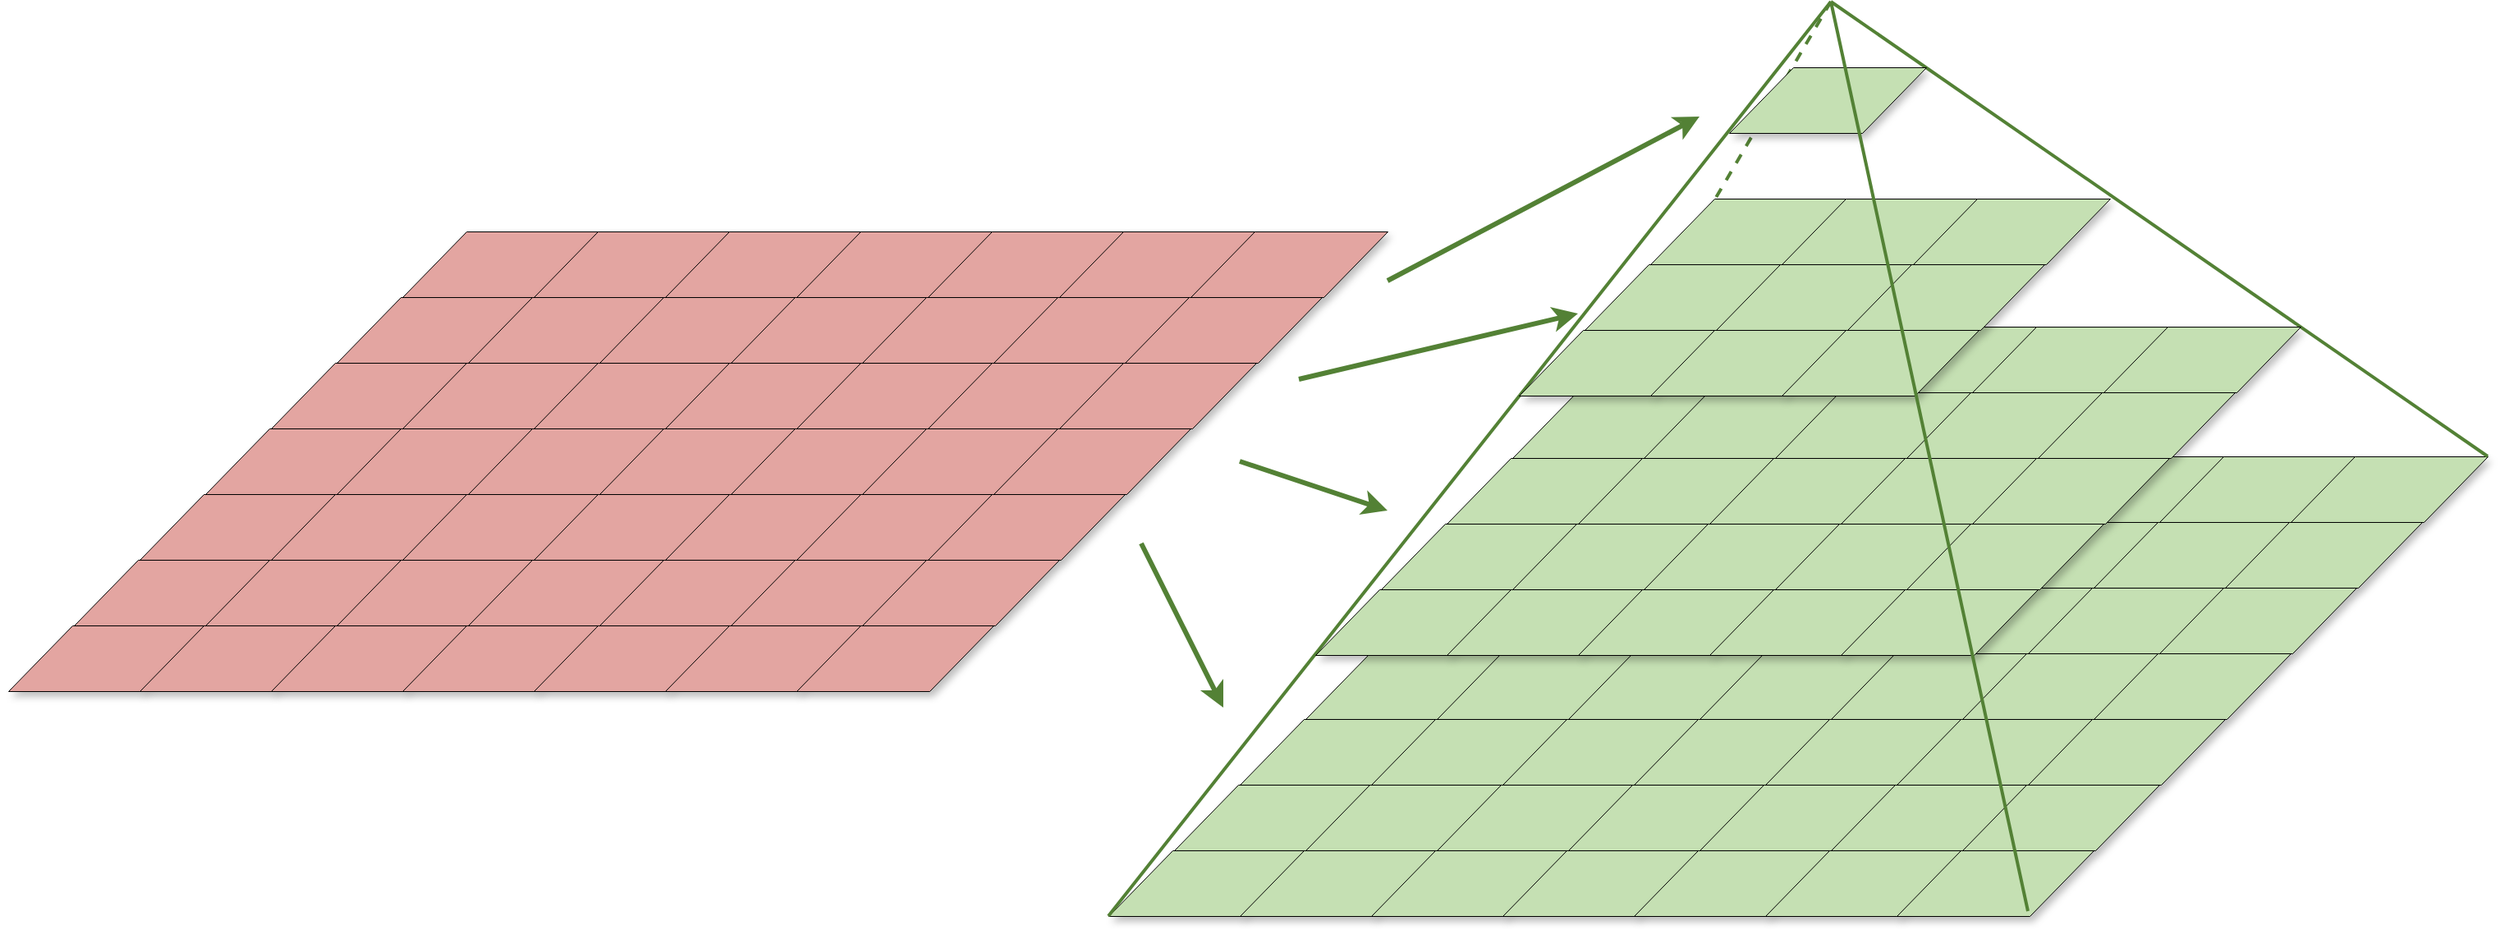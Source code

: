 <mxfile version="24.5.5" type="github">
  <diagram name="第 1 页" id="ZcbpBrVwWXByzgcS7Osu">
    <mxGraphModel dx="1526" dy="2459" grid="1" gridSize="10" guides="1" tooltips="1" connect="1" arrows="1" fold="1" page="1" pageScale="1" pageWidth="827" pageHeight="1169" math="1" shadow="0">
      <root>
        <mxCell id="0" />
        <mxCell id="1" parent="0" />
        <mxCell id="pfrxggrQu1NVtK-rekbp-57" value="" style="shape=parallelogram;perimeter=parallelogramPerimeter;whiteSpace=wrap;html=1;fixedSize=1;size=39;shadow=1;fillColor=#C5E0B3;strokeWidth=0.5;" vertex="1" parent="1">
          <mxGeometry x="2360" y="277" width="120" height="40" as="geometry" />
        </mxCell>
        <mxCell id="pfrxggrQu1NVtK-rekbp-58" value="" style="shape=parallelogram;perimeter=parallelogramPerimeter;whiteSpace=wrap;html=1;fixedSize=1;size=39;shadow=1;fillColor=#C5E0B3;strokeWidth=0.5;" vertex="1" parent="1">
          <mxGeometry x="2440" y="277" width="120" height="40" as="geometry" />
        </mxCell>
        <mxCell id="pfrxggrQu1NVtK-rekbp-59" value="" style="shape=parallelogram;perimeter=parallelogramPerimeter;whiteSpace=wrap;html=1;fixedSize=1;size=39;shadow=1;fillColor=#C5E0B3;strokeWidth=0.5;" vertex="1" parent="1">
          <mxGeometry x="2520" y="277" width="120" height="40" as="geometry" />
        </mxCell>
        <mxCell id="pfrxggrQu1NVtK-rekbp-60" value="" style="shape=parallelogram;perimeter=parallelogramPerimeter;whiteSpace=wrap;html=1;fixedSize=1;size=39;shadow=1;fillColor=#C5E0B3;strokeWidth=0.5;" vertex="1" parent="1">
          <mxGeometry x="2600" y="277" width="120" height="40" as="geometry" />
        </mxCell>
        <mxCell id="pfrxggrQu1NVtK-rekbp-61" value="" style="shape=parallelogram;perimeter=parallelogramPerimeter;whiteSpace=wrap;html=1;fixedSize=1;size=39;shadow=1;fillColor=#C5E0B3;strokeWidth=0.5;" vertex="1" parent="1">
          <mxGeometry x="2680" y="277" width="120" height="40" as="geometry" />
        </mxCell>
        <mxCell id="pfrxggrQu1NVtK-rekbp-62" value="" style="shape=parallelogram;perimeter=parallelogramPerimeter;whiteSpace=wrap;html=1;fixedSize=1;size=39;shadow=1;fillColor=#C5E0B3;strokeWidth=0.5;" vertex="1" parent="1">
          <mxGeometry x="2760" y="277" width="120" height="40" as="geometry" />
        </mxCell>
        <mxCell id="pfrxggrQu1NVtK-rekbp-63" value="" style="shape=parallelogram;perimeter=parallelogramPerimeter;whiteSpace=wrap;html=1;fixedSize=1;size=39;shadow=1;fillColor=#C5E0B3;strokeWidth=0.5;" vertex="1" parent="1">
          <mxGeometry x="2840" y="277" width="120" height="40" as="geometry" />
        </mxCell>
        <mxCell id="pfrxggrQu1NVtK-rekbp-64" value="" style="shape=parallelogram;perimeter=parallelogramPerimeter;whiteSpace=wrap;html=1;fixedSize=1;size=39;shadow=1;fillColor=#C5E0B3;strokeWidth=0.5;" vertex="1" parent="1">
          <mxGeometry x="2320" y="317" width="120" height="40" as="geometry" />
        </mxCell>
        <mxCell id="pfrxggrQu1NVtK-rekbp-65" value="" style="shape=parallelogram;perimeter=parallelogramPerimeter;whiteSpace=wrap;html=1;fixedSize=1;size=39;shadow=1;fillColor=#C5E0B3;strokeWidth=0.5;" vertex="1" parent="1">
          <mxGeometry x="2400" y="317" width="120" height="40" as="geometry" />
        </mxCell>
        <mxCell id="pfrxggrQu1NVtK-rekbp-66" value="" style="shape=parallelogram;perimeter=parallelogramPerimeter;whiteSpace=wrap;html=1;fixedSize=1;size=39;shadow=1;fillColor=#C5E0B3;strokeWidth=0.5;" vertex="1" parent="1">
          <mxGeometry x="2480" y="317" width="120" height="40" as="geometry" />
        </mxCell>
        <mxCell id="pfrxggrQu1NVtK-rekbp-67" value="" style="shape=parallelogram;perimeter=parallelogramPerimeter;whiteSpace=wrap;html=1;fixedSize=1;size=39;shadow=1;fillColor=#C5E0B3;strokeWidth=0.5;" vertex="1" parent="1">
          <mxGeometry x="2560" y="317" width="120" height="40" as="geometry" />
        </mxCell>
        <mxCell id="pfrxggrQu1NVtK-rekbp-68" value="" style="shape=parallelogram;perimeter=parallelogramPerimeter;whiteSpace=wrap;html=1;fixedSize=1;size=39;shadow=1;fillColor=#C5E0B3;strokeWidth=0.5;" vertex="1" parent="1">
          <mxGeometry x="2640" y="317" width="120" height="40" as="geometry" />
        </mxCell>
        <mxCell id="pfrxggrQu1NVtK-rekbp-69" value="" style="shape=parallelogram;perimeter=parallelogramPerimeter;whiteSpace=wrap;html=1;fixedSize=1;size=39;shadow=1;fillColor=#C5E0B3;strokeWidth=0.5;" vertex="1" parent="1">
          <mxGeometry x="2720" y="317" width="120" height="40" as="geometry" />
        </mxCell>
        <mxCell id="pfrxggrQu1NVtK-rekbp-70" value="" style="shape=parallelogram;perimeter=parallelogramPerimeter;whiteSpace=wrap;html=1;fixedSize=1;size=39;shadow=1;fillColor=#C5E0B3;strokeWidth=0.5;" vertex="1" parent="1">
          <mxGeometry x="2800" y="317" width="120" height="40" as="geometry" />
        </mxCell>
        <mxCell id="pfrxggrQu1NVtK-rekbp-71" value="" style="shape=parallelogram;perimeter=parallelogramPerimeter;whiteSpace=wrap;html=1;fixedSize=1;size=39;shadow=1;fillColor=#C5E0B3;strokeWidth=0.5;" vertex="1" parent="1">
          <mxGeometry x="2280" y="357" width="120" height="40" as="geometry" />
        </mxCell>
        <mxCell id="pfrxggrQu1NVtK-rekbp-72" value="" style="shape=parallelogram;perimeter=parallelogramPerimeter;whiteSpace=wrap;html=1;fixedSize=1;size=39;shadow=1;fillColor=#C5E0B3;strokeWidth=0.5;" vertex="1" parent="1">
          <mxGeometry x="2360" y="357" width="120" height="40" as="geometry" />
        </mxCell>
        <mxCell id="pfrxggrQu1NVtK-rekbp-73" value="" style="shape=parallelogram;perimeter=parallelogramPerimeter;whiteSpace=wrap;html=1;fixedSize=1;size=39;shadow=1;fillColor=#C5E0B3;strokeWidth=0.5;" vertex="1" parent="1">
          <mxGeometry x="2440" y="357" width="120" height="40" as="geometry" />
        </mxCell>
        <mxCell id="pfrxggrQu1NVtK-rekbp-74" value="" style="shape=parallelogram;perimeter=parallelogramPerimeter;whiteSpace=wrap;html=1;fixedSize=1;size=39;shadow=1;fillColor=#C5E0B3;strokeWidth=0.5;" vertex="1" parent="1">
          <mxGeometry x="2520" y="357" width="120" height="40" as="geometry" />
        </mxCell>
        <mxCell id="pfrxggrQu1NVtK-rekbp-75" value="" style="shape=parallelogram;perimeter=parallelogramPerimeter;whiteSpace=wrap;html=1;fixedSize=1;size=39;shadow=1;fillColor=#C5E0B3;strokeWidth=0.5;" vertex="1" parent="1">
          <mxGeometry x="2600" y="357" width="120" height="40" as="geometry" />
        </mxCell>
        <mxCell id="pfrxggrQu1NVtK-rekbp-76" value="" style="shape=parallelogram;perimeter=parallelogramPerimeter;whiteSpace=wrap;html=1;fixedSize=1;size=39;shadow=1;fillColor=#C5E0B3;strokeWidth=0.5;" vertex="1" parent="1">
          <mxGeometry x="2680" y="357" width="120" height="40" as="geometry" />
        </mxCell>
        <mxCell id="pfrxggrQu1NVtK-rekbp-77" value="" style="shape=parallelogram;perimeter=parallelogramPerimeter;whiteSpace=wrap;html=1;fixedSize=1;size=39;shadow=1;fillColor=#C5E0B3;strokeWidth=0.5;" vertex="1" parent="1">
          <mxGeometry x="2760" y="357" width="120" height="40" as="geometry" />
        </mxCell>
        <mxCell id="pfrxggrQu1NVtK-rekbp-78" value="" style="shape=parallelogram;perimeter=parallelogramPerimeter;whiteSpace=wrap;html=1;fixedSize=1;size=39;shadow=1;fillColor=#C5E0B3;strokeWidth=0.5;" vertex="1" parent="1">
          <mxGeometry x="2240" y="397" width="120" height="40" as="geometry" />
        </mxCell>
        <mxCell id="pfrxggrQu1NVtK-rekbp-79" value="" style="shape=parallelogram;perimeter=parallelogramPerimeter;whiteSpace=wrap;html=1;fixedSize=1;size=39;shadow=1;fillColor=#C5E0B3;strokeWidth=0.5;" vertex="1" parent="1">
          <mxGeometry x="2320" y="397" width="120" height="40" as="geometry" />
        </mxCell>
        <mxCell id="pfrxggrQu1NVtK-rekbp-80" value="" style="shape=parallelogram;perimeter=parallelogramPerimeter;whiteSpace=wrap;html=1;fixedSize=1;size=39;shadow=1;fillColor=#C5E0B3;strokeWidth=0.5;" vertex="1" parent="1">
          <mxGeometry x="2400" y="397" width="120" height="40" as="geometry" />
        </mxCell>
        <mxCell id="pfrxggrQu1NVtK-rekbp-81" value="" style="shape=parallelogram;perimeter=parallelogramPerimeter;whiteSpace=wrap;html=1;fixedSize=1;size=39;shadow=1;fillColor=#C5E0B3;strokeWidth=0.5;" vertex="1" parent="1">
          <mxGeometry x="2480" y="397" width="120" height="40" as="geometry" />
        </mxCell>
        <mxCell id="pfrxggrQu1NVtK-rekbp-82" value="" style="shape=parallelogram;perimeter=parallelogramPerimeter;whiteSpace=wrap;html=1;fixedSize=1;size=39;shadow=1;fillColor=#C5E0B3;strokeWidth=0.5;" vertex="1" parent="1">
          <mxGeometry x="2560" y="397" width="120" height="40" as="geometry" />
        </mxCell>
        <mxCell id="pfrxggrQu1NVtK-rekbp-83" value="" style="shape=parallelogram;perimeter=parallelogramPerimeter;whiteSpace=wrap;html=1;fixedSize=1;size=39;shadow=1;fillColor=#C5E0B3;strokeWidth=0.5;" vertex="1" parent="1">
          <mxGeometry x="2640" y="397" width="120" height="40" as="geometry" />
        </mxCell>
        <mxCell id="pfrxggrQu1NVtK-rekbp-84" value="" style="shape=parallelogram;perimeter=parallelogramPerimeter;whiteSpace=wrap;html=1;fixedSize=1;size=39;shadow=1;fillColor=#C5E0B3;strokeWidth=0.5;" vertex="1" parent="1">
          <mxGeometry x="2720" y="397" width="120" height="40" as="geometry" />
        </mxCell>
        <mxCell id="pfrxggrQu1NVtK-rekbp-85" value="" style="shape=parallelogram;perimeter=parallelogramPerimeter;whiteSpace=wrap;html=1;fixedSize=1;size=39;shadow=1;fillColor=#C5E0B3;strokeWidth=0.5;" vertex="1" parent="1">
          <mxGeometry x="2200" y="437" width="120" height="40" as="geometry" />
        </mxCell>
        <mxCell id="pfrxggrQu1NVtK-rekbp-86" value="" style="shape=parallelogram;perimeter=parallelogramPerimeter;whiteSpace=wrap;html=1;fixedSize=1;size=39;shadow=1;fillColor=#C5E0B3;strokeWidth=0.5;" vertex="1" parent="1">
          <mxGeometry x="2280" y="437" width="120" height="40" as="geometry" />
        </mxCell>
        <mxCell id="pfrxggrQu1NVtK-rekbp-87" value="" style="shape=parallelogram;perimeter=parallelogramPerimeter;whiteSpace=wrap;html=1;fixedSize=1;size=39;shadow=1;fillColor=#C5E0B3;strokeWidth=0.5;" vertex="1" parent="1">
          <mxGeometry x="2360" y="437" width="120" height="40" as="geometry" />
        </mxCell>
        <mxCell id="pfrxggrQu1NVtK-rekbp-88" value="" style="shape=parallelogram;perimeter=parallelogramPerimeter;whiteSpace=wrap;html=1;fixedSize=1;size=39;shadow=1;fillColor=#C5E0B3;strokeWidth=0.5;" vertex="1" parent="1">
          <mxGeometry x="2440" y="437" width="120" height="40" as="geometry" />
        </mxCell>
        <mxCell id="pfrxggrQu1NVtK-rekbp-89" value="" style="shape=parallelogram;perimeter=parallelogramPerimeter;whiteSpace=wrap;html=1;fixedSize=1;size=39;shadow=1;fillColor=#C5E0B3;strokeWidth=0.5;" vertex="1" parent="1">
          <mxGeometry x="2520" y="437" width="120" height="40" as="geometry" />
        </mxCell>
        <mxCell id="pfrxggrQu1NVtK-rekbp-90" value="" style="shape=parallelogram;perimeter=parallelogramPerimeter;whiteSpace=wrap;html=1;fixedSize=1;size=39;shadow=1;fillColor=#C5E0B3;strokeWidth=0.5;" vertex="1" parent="1">
          <mxGeometry x="2600" y="437" width="120" height="40" as="geometry" />
        </mxCell>
        <mxCell id="pfrxggrQu1NVtK-rekbp-91" value="" style="shape=parallelogram;perimeter=parallelogramPerimeter;whiteSpace=wrap;html=1;fixedSize=1;size=39;shadow=1;fillColor=#C5E0B3;strokeWidth=0.5;" vertex="1" parent="1">
          <mxGeometry x="2680" y="437" width="120" height="40" as="geometry" />
        </mxCell>
        <mxCell id="pfrxggrQu1NVtK-rekbp-92" value="" style="shape=parallelogram;perimeter=parallelogramPerimeter;whiteSpace=wrap;html=1;fixedSize=1;size=39;shadow=1;fillColor=#C5E0B3;strokeWidth=0.5;" vertex="1" parent="1">
          <mxGeometry x="2160" y="477" width="120" height="40" as="geometry" />
        </mxCell>
        <mxCell id="pfrxggrQu1NVtK-rekbp-93" value="" style="shape=parallelogram;perimeter=parallelogramPerimeter;whiteSpace=wrap;html=1;fixedSize=1;size=39;shadow=1;fillColor=#C5E0B3;strokeWidth=0.5;" vertex="1" parent="1">
          <mxGeometry x="2240" y="477" width="120" height="40" as="geometry" />
        </mxCell>
        <mxCell id="pfrxggrQu1NVtK-rekbp-94" value="" style="shape=parallelogram;perimeter=parallelogramPerimeter;whiteSpace=wrap;html=1;fixedSize=1;size=39;shadow=1;fillColor=#C5E0B3;strokeWidth=0.5;" vertex="1" parent="1">
          <mxGeometry x="2320" y="477" width="120" height="40" as="geometry" />
        </mxCell>
        <mxCell id="pfrxggrQu1NVtK-rekbp-95" value="" style="shape=parallelogram;perimeter=parallelogramPerimeter;whiteSpace=wrap;html=1;fixedSize=1;size=39;shadow=1;fillColor=#C5E0B3;strokeWidth=0.5;" vertex="1" parent="1">
          <mxGeometry x="2400" y="477" width="120" height="40" as="geometry" />
        </mxCell>
        <mxCell id="pfrxggrQu1NVtK-rekbp-96" value="" style="shape=parallelogram;perimeter=parallelogramPerimeter;whiteSpace=wrap;html=1;fixedSize=1;size=39;shadow=1;fillColor=#C5E0B3;strokeWidth=0.5;" vertex="1" parent="1">
          <mxGeometry x="2480" y="477" width="120" height="40" as="geometry" />
        </mxCell>
        <mxCell id="pfrxggrQu1NVtK-rekbp-97" value="" style="shape=parallelogram;perimeter=parallelogramPerimeter;whiteSpace=wrap;html=1;fixedSize=1;size=39;shadow=1;fillColor=#C5E0B3;strokeWidth=0.5;" vertex="1" parent="1">
          <mxGeometry x="2560" y="477" width="120" height="40" as="geometry" />
        </mxCell>
        <mxCell id="pfrxggrQu1NVtK-rekbp-98" value="" style="shape=parallelogram;perimeter=parallelogramPerimeter;whiteSpace=wrap;html=1;fixedSize=1;size=39;shadow=1;fillColor=#C5E0B3;strokeWidth=0.5;" vertex="1" parent="1">
          <mxGeometry x="2640" y="477" width="120" height="40" as="geometry" />
        </mxCell>
        <mxCell id="pfrxggrQu1NVtK-rekbp-99" value="" style="shape=parallelogram;perimeter=parallelogramPerimeter;whiteSpace=wrap;html=1;fixedSize=1;size=39;shadow=1;fillColor=#C5E0B3;strokeWidth=0.5;" vertex="1" parent="1">
          <mxGeometry x="2120" y="517" width="120" height="40" as="geometry" />
        </mxCell>
        <mxCell id="pfrxggrQu1NVtK-rekbp-100" value="" style="shape=parallelogram;perimeter=parallelogramPerimeter;whiteSpace=wrap;html=1;fixedSize=1;size=39;shadow=1;fillColor=#C5E0B3;strokeWidth=0.5;" vertex="1" parent="1">
          <mxGeometry x="2200" y="517" width="120" height="40" as="geometry" />
        </mxCell>
        <mxCell id="pfrxggrQu1NVtK-rekbp-101" value="" style="shape=parallelogram;perimeter=parallelogramPerimeter;whiteSpace=wrap;html=1;fixedSize=1;size=39;shadow=1;fillColor=#C5E0B3;strokeWidth=0.5;" vertex="1" parent="1">
          <mxGeometry x="2280" y="517" width="120" height="40" as="geometry" />
        </mxCell>
        <mxCell id="pfrxggrQu1NVtK-rekbp-102" value="" style="shape=parallelogram;perimeter=parallelogramPerimeter;whiteSpace=wrap;html=1;fixedSize=1;size=39;shadow=1;fillColor=#C5E0B3;strokeWidth=0.5;" vertex="1" parent="1">
          <mxGeometry x="2360" y="517" width="120" height="40" as="geometry" />
        </mxCell>
        <mxCell id="pfrxggrQu1NVtK-rekbp-103" value="" style="shape=parallelogram;perimeter=parallelogramPerimeter;whiteSpace=wrap;html=1;fixedSize=1;size=39;shadow=1;fillColor=#C5E0B3;strokeWidth=0.5;" vertex="1" parent="1">
          <mxGeometry x="2440" y="517" width="120" height="40" as="geometry" />
        </mxCell>
        <mxCell id="pfrxggrQu1NVtK-rekbp-104" value="" style="shape=parallelogram;perimeter=parallelogramPerimeter;whiteSpace=wrap;html=1;fixedSize=1;size=39;shadow=1;fillColor=#C5E0B3;strokeWidth=0.5;" vertex="1" parent="1">
          <mxGeometry x="2520" y="517" width="120" height="40" as="geometry" />
        </mxCell>
        <mxCell id="pfrxggrQu1NVtK-rekbp-105" value="" style="shape=parallelogram;perimeter=parallelogramPerimeter;whiteSpace=wrap;html=1;fixedSize=1;size=39;shadow=1;fillColor=#C5E0B3;strokeWidth=0.5;" vertex="1" parent="1">
          <mxGeometry x="2600" y="517" width="120" height="40" as="geometry" />
        </mxCell>
        <mxCell id="pfrxggrQu1NVtK-rekbp-106" value="" style="endArrow=none;html=1;rounded=0;entryX=1;entryY=0;entryDx=0;entryDy=0;strokeColor=#538135;strokeWidth=2;" edge="1" parent="1" target="pfrxggrQu1NVtK-rekbp-63">
          <mxGeometry width="50" height="50" relative="1" as="geometry">
            <mxPoint x="2560" as="sourcePoint" />
            <mxPoint x="2610" y="-50" as="targetPoint" />
          </mxGeometry>
        </mxCell>
        <mxCell id="pfrxggrQu1NVtK-rekbp-140" value="" style="endArrow=none;html=1;rounded=0;entryX=0.25;entryY=0;entryDx=0;entryDy=0;dashed=1;strokeColor=#538135;strokeWidth=2;" edge="1" parent="1" target="pfrxggrQu1NVtK-rekbp-57">
          <mxGeometry width="50" height="50" relative="1" as="geometry">
            <mxPoint x="2560" as="sourcePoint" />
            <mxPoint x="2460" y="300" as="targetPoint" />
          </mxGeometry>
        </mxCell>
        <mxCell id="pfrxggrQu1NVtK-rekbp-141" value="" style="endArrow=none;html=1;rounded=0;entryX=0.25;entryY=0;entryDx=0;entryDy=0;strokeColor=#538135;strokeWidth=2;" edge="1" parent="1">
          <mxGeometry width="50" height="50" relative="1" as="geometry">
            <mxPoint x="2560" as="sourcePoint" />
            <mxPoint x="2120" y="557" as="targetPoint" />
          </mxGeometry>
        </mxCell>
        <mxCell id="pfrxggrQu1NVtK-rekbp-168" value="" style="shape=parallelogram;perimeter=parallelogramPerimeter;whiteSpace=wrap;html=1;fixedSize=1;size=39;shadow=1;fillColor=#C5E0B3;strokeWidth=0.5;" vertex="1" parent="1">
          <mxGeometry x="2406" y="198" width="120" height="40" as="geometry" />
        </mxCell>
        <mxCell id="pfrxggrQu1NVtK-rekbp-169" value="" style="shape=parallelogram;perimeter=parallelogramPerimeter;whiteSpace=wrap;html=1;fixedSize=1;size=39;shadow=1;fillColor=#C5E0B3;strokeWidth=0.5;" vertex="1" parent="1">
          <mxGeometry x="2486" y="198" width="120" height="40" as="geometry" />
        </mxCell>
        <mxCell id="pfrxggrQu1NVtK-rekbp-170" value="" style="shape=parallelogram;perimeter=parallelogramPerimeter;whiteSpace=wrap;html=1;fixedSize=1;size=39;shadow=1;fillColor=#C5E0B3;strokeWidth=0.5;" vertex="1" parent="1">
          <mxGeometry x="2566" y="198" width="120" height="40" as="geometry" />
        </mxCell>
        <mxCell id="pfrxggrQu1NVtK-rekbp-171" value="" style="shape=parallelogram;perimeter=parallelogramPerimeter;whiteSpace=wrap;html=1;fixedSize=1;size=39;shadow=1;fillColor=#C5E0B3;strokeWidth=0.5;" vertex="1" parent="1">
          <mxGeometry x="2646" y="198" width="120" height="40" as="geometry" />
        </mxCell>
        <mxCell id="pfrxggrQu1NVtK-rekbp-172" value="" style="shape=parallelogram;perimeter=parallelogramPerimeter;whiteSpace=wrap;html=1;fixedSize=1;size=39;shadow=1;fillColor=#C5E0B3;strokeWidth=0.5;" vertex="1" parent="1">
          <mxGeometry x="2726" y="198" width="120" height="40" as="geometry" />
        </mxCell>
        <mxCell id="pfrxggrQu1NVtK-rekbp-173" value="" style="shape=parallelogram;perimeter=parallelogramPerimeter;whiteSpace=wrap;html=1;fixedSize=1;size=39;shadow=1;fillColor=#C5E0B3;strokeWidth=0.5;" vertex="1" parent="1">
          <mxGeometry x="2366" y="238" width="120" height="40" as="geometry" />
        </mxCell>
        <mxCell id="pfrxggrQu1NVtK-rekbp-174" value="" style="shape=parallelogram;perimeter=parallelogramPerimeter;whiteSpace=wrap;html=1;fixedSize=1;size=39;shadow=1;fillColor=#C5E0B3;strokeWidth=0.5;" vertex="1" parent="1">
          <mxGeometry x="2446" y="238" width="120" height="40" as="geometry" />
        </mxCell>
        <mxCell id="pfrxggrQu1NVtK-rekbp-175" value="" style="shape=parallelogram;perimeter=parallelogramPerimeter;whiteSpace=wrap;html=1;fixedSize=1;size=39;shadow=1;fillColor=#C5E0B3;strokeWidth=0.5;" vertex="1" parent="1">
          <mxGeometry x="2526" y="238" width="120" height="40" as="geometry" />
        </mxCell>
        <mxCell id="pfrxggrQu1NVtK-rekbp-176" value="" style="shape=parallelogram;perimeter=parallelogramPerimeter;whiteSpace=wrap;html=1;fixedSize=1;size=39;shadow=1;fillColor=#C5E0B3;strokeWidth=0.5;" vertex="1" parent="1">
          <mxGeometry x="2606" y="238" width="120" height="40" as="geometry" />
        </mxCell>
        <mxCell id="pfrxggrQu1NVtK-rekbp-177" value="" style="shape=parallelogram;perimeter=parallelogramPerimeter;whiteSpace=wrap;html=1;fixedSize=1;size=39;shadow=1;fillColor=#C5E0B3;strokeWidth=0.5;" vertex="1" parent="1">
          <mxGeometry x="2686" y="238" width="120" height="40" as="geometry" />
        </mxCell>
        <mxCell id="pfrxggrQu1NVtK-rekbp-178" value="" style="shape=parallelogram;perimeter=parallelogramPerimeter;whiteSpace=wrap;html=1;fixedSize=1;size=39;shadow=1;fillColor=#C5E0B3;strokeWidth=0.5;" vertex="1" parent="1">
          <mxGeometry x="2326" y="278" width="120" height="40" as="geometry" />
        </mxCell>
        <mxCell id="pfrxggrQu1NVtK-rekbp-179" value="" style="shape=parallelogram;perimeter=parallelogramPerimeter;whiteSpace=wrap;html=1;fixedSize=1;size=39;shadow=1;fillColor=#C5E0B3;strokeWidth=0.5;" vertex="1" parent="1">
          <mxGeometry x="2406" y="278" width="120" height="40" as="geometry" />
        </mxCell>
        <mxCell id="pfrxggrQu1NVtK-rekbp-180" value="" style="shape=parallelogram;perimeter=parallelogramPerimeter;whiteSpace=wrap;html=1;fixedSize=1;size=39;shadow=1;fillColor=#C5E0B3;strokeWidth=0.5;" vertex="1" parent="1">
          <mxGeometry x="2486" y="278" width="120" height="40" as="geometry" />
        </mxCell>
        <mxCell id="pfrxggrQu1NVtK-rekbp-181" value="" style="shape=parallelogram;perimeter=parallelogramPerimeter;whiteSpace=wrap;html=1;fixedSize=1;size=39;shadow=1;fillColor=#C5E0B3;strokeWidth=0.5;" vertex="1" parent="1">
          <mxGeometry x="2566" y="278" width="120" height="40" as="geometry" />
        </mxCell>
        <mxCell id="pfrxggrQu1NVtK-rekbp-182" value="" style="shape=parallelogram;perimeter=parallelogramPerimeter;whiteSpace=wrap;html=1;fixedSize=1;size=39;shadow=1;fillColor=#C5E0B3;strokeWidth=0.5;" vertex="1" parent="1">
          <mxGeometry x="2646" y="278" width="120" height="40" as="geometry" />
        </mxCell>
        <mxCell id="pfrxggrQu1NVtK-rekbp-183" value="" style="shape=parallelogram;perimeter=parallelogramPerimeter;whiteSpace=wrap;html=1;fixedSize=1;size=39;shadow=1;fillColor=#C5E0B3;strokeWidth=0.5;" vertex="1" parent="1">
          <mxGeometry x="2286" y="318" width="120" height="40" as="geometry" />
        </mxCell>
        <mxCell id="pfrxggrQu1NVtK-rekbp-184" value="" style="shape=parallelogram;perimeter=parallelogramPerimeter;whiteSpace=wrap;html=1;fixedSize=1;size=39;shadow=1;fillColor=#C5E0B3;strokeWidth=0.5;" vertex="1" parent="1">
          <mxGeometry x="2366" y="318" width="120" height="40" as="geometry" />
        </mxCell>
        <mxCell id="pfrxggrQu1NVtK-rekbp-185" value="" style="shape=parallelogram;perimeter=parallelogramPerimeter;whiteSpace=wrap;html=1;fixedSize=1;size=39;shadow=1;fillColor=#C5E0B3;strokeWidth=0.5;" vertex="1" parent="1">
          <mxGeometry x="2446" y="318" width="120" height="40" as="geometry" />
        </mxCell>
        <mxCell id="pfrxggrQu1NVtK-rekbp-186" value="" style="shape=parallelogram;perimeter=parallelogramPerimeter;whiteSpace=wrap;html=1;fixedSize=1;size=39;shadow=1;fillColor=#C5E0B3;strokeWidth=0.5;" vertex="1" parent="1">
          <mxGeometry x="2526" y="318" width="120" height="40" as="geometry" />
        </mxCell>
        <mxCell id="pfrxggrQu1NVtK-rekbp-187" value="" style="shape=parallelogram;perimeter=parallelogramPerimeter;whiteSpace=wrap;html=1;fixedSize=1;size=39;shadow=1;fillColor=#C5E0B3;strokeWidth=0.5;" vertex="1" parent="1">
          <mxGeometry x="2606" y="318" width="120" height="40" as="geometry" />
        </mxCell>
        <mxCell id="pfrxggrQu1NVtK-rekbp-188" value="" style="shape=parallelogram;perimeter=parallelogramPerimeter;whiteSpace=wrap;html=1;fixedSize=1;size=39;shadow=1;fillColor=#C5E0B3;strokeWidth=0.5;" vertex="1" parent="1">
          <mxGeometry x="2246" y="358" width="120" height="40" as="geometry" />
        </mxCell>
        <mxCell id="pfrxggrQu1NVtK-rekbp-189" value="" style="shape=parallelogram;perimeter=parallelogramPerimeter;whiteSpace=wrap;html=1;fixedSize=1;size=39;shadow=1;fillColor=#C5E0B3;strokeWidth=0.5;" vertex="1" parent="1">
          <mxGeometry x="2326" y="358" width="120" height="40" as="geometry" />
        </mxCell>
        <mxCell id="pfrxggrQu1NVtK-rekbp-190" value="" style="shape=parallelogram;perimeter=parallelogramPerimeter;whiteSpace=wrap;html=1;fixedSize=1;size=39;shadow=1;fillColor=#C5E0B3;strokeWidth=0.5;" vertex="1" parent="1">
          <mxGeometry x="2406" y="358" width="120" height="40" as="geometry" />
        </mxCell>
        <mxCell id="pfrxggrQu1NVtK-rekbp-191" value="" style="shape=parallelogram;perimeter=parallelogramPerimeter;whiteSpace=wrap;html=1;fixedSize=1;size=39;shadow=1;fillColor=#C5E0B3;strokeWidth=0.5;" vertex="1" parent="1">
          <mxGeometry x="2486" y="358" width="120" height="40" as="geometry" />
        </mxCell>
        <mxCell id="pfrxggrQu1NVtK-rekbp-192" value="" style="shape=parallelogram;perimeter=parallelogramPerimeter;whiteSpace=wrap;html=1;fixedSize=1;size=39;shadow=1;fillColor=#C5E0B3;strokeWidth=0.5;" vertex="1" parent="1">
          <mxGeometry x="2566" y="358" width="120" height="40" as="geometry" />
        </mxCell>
        <mxCell id="pfrxggrQu1NVtK-rekbp-208" value="" style="shape=parallelogram;perimeter=parallelogramPerimeter;whiteSpace=wrap;html=1;fixedSize=1;size=39;shadow=1;fillColor=#C5E0B3;strokeWidth=0.5;" vertex="1" parent="1">
          <mxGeometry x="2450" y="120" width="120" height="40" as="geometry" />
        </mxCell>
        <mxCell id="pfrxggrQu1NVtK-rekbp-209" value="" style="shape=parallelogram;perimeter=parallelogramPerimeter;whiteSpace=wrap;html=1;fixedSize=1;size=39;shadow=1;fillColor=#C5E0B3;strokeWidth=0.5;" vertex="1" parent="1">
          <mxGeometry x="2530" y="120" width="120" height="40" as="geometry" />
        </mxCell>
        <mxCell id="pfrxggrQu1NVtK-rekbp-210" value="" style="shape=parallelogram;perimeter=parallelogramPerimeter;whiteSpace=wrap;html=1;fixedSize=1;size=39;shadow=1;fillColor=#C5E0B3;strokeWidth=0.5;" vertex="1" parent="1">
          <mxGeometry x="2610" y="120" width="120" height="40" as="geometry" />
        </mxCell>
        <mxCell id="pfrxggrQu1NVtK-rekbp-211" value="" style="shape=parallelogram;perimeter=parallelogramPerimeter;whiteSpace=wrap;html=1;fixedSize=1;size=39;shadow=1;fillColor=#C5E0B3;strokeWidth=0.5;" vertex="1" parent="1">
          <mxGeometry x="2410" y="160" width="120" height="40" as="geometry" />
        </mxCell>
        <mxCell id="pfrxggrQu1NVtK-rekbp-212" value="" style="shape=parallelogram;perimeter=parallelogramPerimeter;whiteSpace=wrap;html=1;fixedSize=1;size=39;shadow=1;fillColor=#C5E0B3;strokeWidth=0.5;" vertex="1" parent="1">
          <mxGeometry x="2490" y="160" width="120" height="40" as="geometry" />
        </mxCell>
        <mxCell id="pfrxggrQu1NVtK-rekbp-213" value="" style="shape=parallelogram;perimeter=parallelogramPerimeter;whiteSpace=wrap;html=1;fixedSize=1;size=39;shadow=1;fillColor=#C5E0B3;strokeWidth=0.5;" vertex="1" parent="1">
          <mxGeometry x="2570" y="160" width="120" height="40" as="geometry" />
        </mxCell>
        <mxCell id="pfrxggrQu1NVtK-rekbp-214" value="" style="shape=parallelogram;perimeter=parallelogramPerimeter;whiteSpace=wrap;html=1;fixedSize=1;size=39;shadow=1;fillColor=#C5E0B3;strokeWidth=0.5;" vertex="1" parent="1">
          <mxGeometry x="2370" y="200" width="120" height="40" as="geometry" />
        </mxCell>
        <mxCell id="pfrxggrQu1NVtK-rekbp-215" value="" style="shape=parallelogram;perimeter=parallelogramPerimeter;whiteSpace=wrap;html=1;fixedSize=1;size=39;shadow=1;fillColor=#C5E0B3;strokeWidth=0.5;" vertex="1" parent="1">
          <mxGeometry x="2450" y="200" width="120" height="40" as="geometry" />
        </mxCell>
        <mxCell id="pfrxggrQu1NVtK-rekbp-216" value="" style="shape=parallelogram;perimeter=parallelogramPerimeter;whiteSpace=wrap;html=1;fixedSize=1;size=39;shadow=1;fillColor=#C5E0B3;strokeWidth=0.5;" vertex="1" parent="1">
          <mxGeometry x="2530" y="200" width="120" height="40" as="geometry" />
        </mxCell>
        <mxCell id="pfrxggrQu1NVtK-rekbp-217" value="" style="shape=parallelogram;perimeter=parallelogramPerimeter;whiteSpace=wrap;html=1;fixedSize=1;size=39;shadow=1;fillColor=#C5E0B3;strokeWidth=0.5;" vertex="1" parent="1">
          <mxGeometry x="2498" y="40" width="120" height="40" as="geometry" />
        </mxCell>
        <mxCell id="pfrxggrQu1NVtK-rekbp-137" value="" style="endArrow=none;html=1;rounded=0;entryX=1;entryY=0;entryDx=0;entryDy=0;strokeColor=#538135;strokeWidth=2;" edge="1" parent="1">
          <mxGeometry width="50" height="50" relative="1" as="geometry">
            <mxPoint x="2560" as="sourcePoint" />
            <mxPoint x="2680" y="554" as="targetPoint" />
          </mxGeometry>
        </mxCell>
        <mxCell id="pfrxggrQu1NVtK-rekbp-218" value="" style="endArrow=classic;html=1;rounded=0;strokeColor=#538135;strokeWidth=3;" edge="1" parent="1">
          <mxGeometry width="50" height="50" relative="1" as="geometry">
            <mxPoint x="2290" y="170" as="sourcePoint" />
            <mxPoint x="2480" y="70" as="targetPoint" />
          </mxGeometry>
        </mxCell>
        <mxCell id="pfrxggrQu1NVtK-rekbp-219" value="" style="group" vertex="1" connectable="0" parent="1">
          <mxGeometry x="1450" y="140" width="840" height="280" as="geometry" />
        </mxCell>
        <mxCell id="pfrxggrQu1NVtK-rekbp-1" value="" style="shape=parallelogram;perimeter=parallelogramPerimeter;whiteSpace=wrap;html=1;fixedSize=1;size=39;shadow=1;fillColor=#E3A5A1;strokeWidth=0.5;" vertex="1" parent="pfrxggrQu1NVtK-rekbp-219">
          <mxGeometry x="240" width="120" height="40" as="geometry" />
        </mxCell>
        <mxCell id="pfrxggrQu1NVtK-rekbp-2" value="" style="shape=parallelogram;perimeter=parallelogramPerimeter;whiteSpace=wrap;html=1;fixedSize=1;size=39;shadow=1;fillColor=#E3A5A1;strokeWidth=0.5;" vertex="1" parent="pfrxggrQu1NVtK-rekbp-219">
          <mxGeometry x="320" width="120" height="40" as="geometry" />
        </mxCell>
        <mxCell id="pfrxggrQu1NVtK-rekbp-3" value="" style="shape=parallelogram;perimeter=parallelogramPerimeter;whiteSpace=wrap;html=1;fixedSize=1;size=39;shadow=1;fillColor=#E3A5A1;strokeWidth=0.5;" vertex="1" parent="pfrxggrQu1NVtK-rekbp-219">
          <mxGeometry x="400" width="120" height="40" as="geometry" />
        </mxCell>
        <mxCell id="pfrxggrQu1NVtK-rekbp-4" value="" style="shape=parallelogram;perimeter=parallelogramPerimeter;whiteSpace=wrap;html=1;fixedSize=1;size=39;shadow=1;fillColor=#E3A5A1;strokeWidth=0.5;" vertex="1" parent="pfrxggrQu1NVtK-rekbp-219">
          <mxGeometry x="480" width="120" height="40" as="geometry" />
        </mxCell>
        <mxCell id="pfrxggrQu1NVtK-rekbp-5" value="" style="shape=parallelogram;perimeter=parallelogramPerimeter;whiteSpace=wrap;html=1;fixedSize=1;size=39;shadow=1;fillColor=#E3A5A1;strokeWidth=0.5;" vertex="1" parent="pfrxggrQu1NVtK-rekbp-219">
          <mxGeometry x="560" width="120" height="40" as="geometry" />
        </mxCell>
        <mxCell id="pfrxggrQu1NVtK-rekbp-6" value="" style="shape=parallelogram;perimeter=parallelogramPerimeter;whiteSpace=wrap;html=1;fixedSize=1;size=39;shadow=1;fillColor=#E3A5A1;strokeWidth=0.5;" vertex="1" parent="pfrxggrQu1NVtK-rekbp-219">
          <mxGeometry x="640" width="120" height="40" as="geometry" />
        </mxCell>
        <mxCell id="pfrxggrQu1NVtK-rekbp-7" value="" style="shape=parallelogram;perimeter=parallelogramPerimeter;whiteSpace=wrap;html=1;fixedSize=1;size=39;shadow=1;fillColor=#E3A5A1;strokeWidth=0.5;" vertex="1" parent="pfrxggrQu1NVtK-rekbp-219">
          <mxGeometry x="720" width="120" height="40" as="geometry" />
        </mxCell>
        <mxCell id="pfrxggrQu1NVtK-rekbp-8" value="" style="shape=parallelogram;perimeter=parallelogramPerimeter;whiteSpace=wrap;html=1;fixedSize=1;size=39;shadow=1;fillColor=#E3A5A1;strokeWidth=0.5;" vertex="1" parent="pfrxggrQu1NVtK-rekbp-219">
          <mxGeometry x="200" y="40" width="120" height="40" as="geometry" />
        </mxCell>
        <mxCell id="pfrxggrQu1NVtK-rekbp-9" value="" style="shape=parallelogram;perimeter=parallelogramPerimeter;whiteSpace=wrap;html=1;fixedSize=1;size=39;shadow=1;fillColor=#E3A5A1;strokeWidth=0.5;" vertex="1" parent="pfrxggrQu1NVtK-rekbp-219">
          <mxGeometry x="280" y="40" width="120" height="40" as="geometry" />
        </mxCell>
        <mxCell id="pfrxggrQu1NVtK-rekbp-10" value="" style="shape=parallelogram;perimeter=parallelogramPerimeter;whiteSpace=wrap;html=1;fixedSize=1;size=39;shadow=1;fillColor=#E3A5A1;strokeWidth=0.5;" vertex="1" parent="pfrxggrQu1NVtK-rekbp-219">
          <mxGeometry x="360" y="40" width="120" height="40" as="geometry" />
        </mxCell>
        <mxCell id="pfrxggrQu1NVtK-rekbp-11" value="" style="shape=parallelogram;perimeter=parallelogramPerimeter;whiteSpace=wrap;html=1;fixedSize=1;size=39;shadow=1;fillColor=#E3A5A1;strokeWidth=0.5;" vertex="1" parent="pfrxggrQu1NVtK-rekbp-219">
          <mxGeometry x="440" y="40" width="120" height="40" as="geometry" />
        </mxCell>
        <mxCell id="pfrxggrQu1NVtK-rekbp-12" value="" style="shape=parallelogram;perimeter=parallelogramPerimeter;whiteSpace=wrap;html=1;fixedSize=1;size=39;shadow=1;fillColor=#E3A5A1;strokeWidth=0.5;" vertex="1" parent="pfrxggrQu1NVtK-rekbp-219">
          <mxGeometry x="520" y="40" width="120" height="40" as="geometry" />
        </mxCell>
        <mxCell id="pfrxggrQu1NVtK-rekbp-13" value="" style="shape=parallelogram;perimeter=parallelogramPerimeter;whiteSpace=wrap;html=1;fixedSize=1;size=39;shadow=1;fillColor=#E3A5A1;strokeWidth=0.5;" vertex="1" parent="pfrxggrQu1NVtK-rekbp-219">
          <mxGeometry x="600" y="40" width="120" height="40" as="geometry" />
        </mxCell>
        <mxCell id="pfrxggrQu1NVtK-rekbp-14" value="" style="shape=parallelogram;perimeter=parallelogramPerimeter;whiteSpace=wrap;html=1;fixedSize=1;size=39;shadow=1;fillColor=#E3A5A1;strokeWidth=0.5;" vertex="1" parent="pfrxggrQu1NVtK-rekbp-219">
          <mxGeometry x="680" y="40" width="120" height="40" as="geometry" />
        </mxCell>
        <mxCell id="pfrxggrQu1NVtK-rekbp-22" value="" style="shape=parallelogram;perimeter=parallelogramPerimeter;whiteSpace=wrap;html=1;fixedSize=1;size=39;shadow=1;fillColor=#E3A5A1;strokeWidth=0.5;" vertex="1" parent="pfrxggrQu1NVtK-rekbp-219">
          <mxGeometry x="160" y="80" width="120" height="40" as="geometry" />
        </mxCell>
        <mxCell id="pfrxggrQu1NVtK-rekbp-23" value="" style="shape=parallelogram;perimeter=parallelogramPerimeter;whiteSpace=wrap;html=1;fixedSize=1;size=39;shadow=1;fillColor=#E3A5A1;strokeWidth=0.5;" vertex="1" parent="pfrxggrQu1NVtK-rekbp-219">
          <mxGeometry x="240" y="80" width="120" height="40" as="geometry" />
        </mxCell>
        <mxCell id="pfrxggrQu1NVtK-rekbp-24" value="" style="shape=parallelogram;perimeter=parallelogramPerimeter;whiteSpace=wrap;html=1;fixedSize=1;size=39;shadow=1;fillColor=#E3A5A1;strokeWidth=0.5;" vertex="1" parent="pfrxggrQu1NVtK-rekbp-219">
          <mxGeometry x="320" y="80" width="120" height="40" as="geometry" />
        </mxCell>
        <mxCell id="pfrxggrQu1NVtK-rekbp-25" value="" style="shape=parallelogram;perimeter=parallelogramPerimeter;whiteSpace=wrap;html=1;fixedSize=1;size=39;shadow=1;fillColor=#E3A5A1;strokeWidth=0.5;" vertex="1" parent="pfrxggrQu1NVtK-rekbp-219">
          <mxGeometry x="400" y="80" width="120" height="40" as="geometry" />
        </mxCell>
        <mxCell id="pfrxggrQu1NVtK-rekbp-26" value="" style="shape=parallelogram;perimeter=parallelogramPerimeter;whiteSpace=wrap;html=1;fixedSize=1;size=39;shadow=1;fillColor=#E3A5A1;strokeWidth=0.5;" vertex="1" parent="pfrxggrQu1NVtK-rekbp-219">
          <mxGeometry x="480" y="80" width="120" height="40" as="geometry" />
        </mxCell>
        <mxCell id="pfrxggrQu1NVtK-rekbp-27" value="" style="shape=parallelogram;perimeter=parallelogramPerimeter;whiteSpace=wrap;html=1;fixedSize=1;size=39;shadow=1;fillColor=#E3A5A1;strokeWidth=0.5;" vertex="1" parent="pfrxggrQu1NVtK-rekbp-219">
          <mxGeometry x="560" y="80" width="120" height="40" as="geometry" />
        </mxCell>
        <mxCell id="pfrxggrQu1NVtK-rekbp-28" value="" style="shape=parallelogram;perimeter=parallelogramPerimeter;whiteSpace=wrap;html=1;fixedSize=1;size=39;shadow=1;fillColor=#E3A5A1;strokeWidth=0.5;" vertex="1" parent="pfrxggrQu1NVtK-rekbp-219">
          <mxGeometry x="640" y="80" width="120" height="40" as="geometry" />
        </mxCell>
        <mxCell id="pfrxggrQu1NVtK-rekbp-29" value="" style="shape=parallelogram;perimeter=parallelogramPerimeter;whiteSpace=wrap;html=1;fixedSize=1;size=39;shadow=1;fillColor=#E3A5A1;strokeWidth=0.5;" vertex="1" parent="pfrxggrQu1NVtK-rekbp-219">
          <mxGeometry x="120" y="120" width="120" height="40" as="geometry" />
        </mxCell>
        <mxCell id="pfrxggrQu1NVtK-rekbp-30" value="" style="shape=parallelogram;perimeter=parallelogramPerimeter;whiteSpace=wrap;html=1;fixedSize=1;size=39;shadow=1;fillColor=#E3A5A1;strokeWidth=0.5;" vertex="1" parent="pfrxggrQu1NVtK-rekbp-219">
          <mxGeometry x="200" y="120" width="120" height="40" as="geometry" />
        </mxCell>
        <mxCell id="pfrxggrQu1NVtK-rekbp-31" value="" style="shape=parallelogram;perimeter=parallelogramPerimeter;whiteSpace=wrap;html=1;fixedSize=1;size=39;shadow=1;fillColor=#E3A5A1;strokeWidth=0.5;" vertex="1" parent="pfrxggrQu1NVtK-rekbp-219">
          <mxGeometry x="280" y="120" width="120" height="40" as="geometry" />
        </mxCell>
        <mxCell id="pfrxggrQu1NVtK-rekbp-32" value="" style="shape=parallelogram;perimeter=parallelogramPerimeter;whiteSpace=wrap;html=1;fixedSize=1;size=39;shadow=1;fillColor=#E3A5A1;strokeWidth=0.5;" vertex="1" parent="pfrxggrQu1NVtK-rekbp-219">
          <mxGeometry x="360" y="120" width="120" height="40" as="geometry" />
        </mxCell>
        <mxCell id="pfrxggrQu1NVtK-rekbp-33" value="" style="shape=parallelogram;perimeter=parallelogramPerimeter;whiteSpace=wrap;html=1;fixedSize=1;size=39;shadow=1;fillColor=#E3A5A1;strokeWidth=0.5;" vertex="1" parent="pfrxggrQu1NVtK-rekbp-219">
          <mxGeometry x="440" y="120" width="120" height="40" as="geometry" />
        </mxCell>
        <mxCell id="pfrxggrQu1NVtK-rekbp-34" value="" style="shape=parallelogram;perimeter=parallelogramPerimeter;whiteSpace=wrap;html=1;fixedSize=1;size=39;shadow=1;fillColor=#E3A5A1;strokeWidth=0.5;" vertex="1" parent="pfrxggrQu1NVtK-rekbp-219">
          <mxGeometry x="520" y="120" width="120" height="40" as="geometry" />
        </mxCell>
        <mxCell id="pfrxggrQu1NVtK-rekbp-35" value="" style="shape=parallelogram;perimeter=parallelogramPerimeter;whiteSpace=wrap;html=1;fixedSize=1;size=39;shadow=1;fillColor=#E3A5A1;strokeWidth=0.5;" vertex="1" parent="pfrxggrQu1NVtK-rekbp-219">
          <mxGeometry x="600" y="120" width="120" height="40" as="geometry" />
        </mxCell>
        <mxCell id="pfrxggrQu1NVtK-rekbp-36" value="" style="shape=parallelogram;perimeter=parallelogramPerimeter;whiteSpace=wrap;html=1;fixedSize=1;size=39;shadow=1;fillColor=#E3A5A1;strokeWidth=0.5;" vertex="1" parent="pfrxggrQu1NVtK-rekbp-219">
          <mxGeometry x="80" y="160" width="120" height="40" as="geometry" />
        </mxCell>
        <mxCell id="pfrxggrQu1NVtK-rekbp-37" value="" style="shape=parallelogram;perimeter=parallelogramPerimeter;whiteSpace=wrap;html=1;fixedSize=1;size=39;shadow=1;fillColor=#E3A5A1;strokeWidth=0.5;" vertex="1" parent="pfrxggrQu1NVtK-rekbp-219">
          <mxGeometry x="160" y="160" width="120" height="40" as="geometry" />
        </mxCell>
        <mxCell id="pfrxggrQu1NVtK-rekbp-38" value="" style="shape=parallelogram;perimeter=parallelogramPerimeter;whiteSpace=wrap;html=1;fixedSize=1;size=39;shadow=1;fillColor=#E3A5A1;strokeWidth=0.5;" vertex="1" parent="pfrxggrQu1NVtK-rekbp-219">
          <mxGeometry x="240" y="160" width="120" height="40" as="geometry" />
        </mxCell>
        <mxCell id="pfrxggrQu1NVtK-rekbp-39" value="" style="shape=parallelogram;perimeter=parallelogramPerimeter;whiteSpace=wrap;html=1;fixedSize=1;size=39;shadow=1;fillColor=#E3A5A1;strokeWidth=0.5;" vertex="1" parent="pfrxggrQu1NVtK-rekbp-219">
          <mxGeometry x="320" y="160" width="120" height="40" as="geometry" />
        </mxCell>
        <mxCell id="pfrxggrQu1NVtK-rekbp-40" value="" style="shape=parallelogram;perimeter=parallelogramPerimeter;whiteSpace=wrap;html=1;fixedSize=1;size=39;shadow=1;fillColor=#E3A5A1;strokeWidth=0.5;" vertex="1" parent="pfrxggrQu1NVtK-rekbp-219">
          <mxGeometry x="400" y="160" width="120" height="40" as="geometry" />
        </mxCell>
        <mxCell id="pfrxggrQu1NVtK-rekbp-41" value="" style="shape=parallelogram;perimeter=parallelogramPerimeter;whiteSpace=wrap;html=1;fixedSize=1;size=39;shadow=1;fillColor=#E3A5A1;strokeWidth=0.5;" vertex="1" parent="pfrxggrQu1NVtK-rekbp-219">
          <mxGeometry x="480" y="160" width="120" height="40" as="geometry" />
        </mxCell>
        <mxCell id="pfrxggrQu1NVtK-rekbp-42" value="" style="shape=parallelogram;perimeter=parallelogramPerimeter;whiteSpace=wrap;html=1;fixedSize=1;size=39;shadow=1;fillColor=#E3A5A1;strokeWidth=0.5;" vertex="1" parent="pfrxggrQu1NVtK-rekbp-219">
          <mxGeometry x="560" y="160" width="120" height="40" as="geometry" />
        </mxCell>
        <mxCell id="pfrxggrQu1NVtK-rekbp-43" value="" style="shape=parallelogram;perimeter=parallelogramPerimeter;whiteSpace=wrap;html=1;fixedSize=1;size=39;shadow=1;fillColor=#E3A5A1;strokeWidth=0.5;" vertex="1" parent="pfrxggrQu1NVtK-rekbp-219">
          <mxGeometry x="40" y="200" width="120" height="40" as="geometry" />
        </mxCell>
        <mxCell id="pfrxggrQu1NVtK-rekbp-44" value="" style="shape=parallelogram;perimeter=parallelogramPerimeter;whiteSpace=wrap;html=1;fixedSize=1;size=39;shadow=1;fillColor=#E3A5A1;strokeWidth=0.5;" vertex="1" parent="pfrxggrQu1NVtK-rekbp-219">
          <mxGeometry x="120" y="200" width="120" height="40" as="geometry" />
        </mxCell>
        <mxCell id="pfrxggrQu1NVtK-rekbp-45" value="" style="shape=parallelogram;perimeter=parallelogramPerimeter;whiteSpace=wrap;html=1;fixedSize=1;size=39;shadow=1;fillColor=#E3A5A1;strokeWidth=0.5;" vertex="1" parent="pfrxggrQu1NVtK-rekbp-219">
          <mxGeometry x="200" y="200" width="120" height="40" as="geometry" />
        </mxCell>
        <mxCell id="pfrxggrQu1NVtK-rekbp-46" value="" style="shape=parallelogram;perimeter=parallelogramPerimeter;whiteSpace=wrap;html=1;fixedSize=1;size=39;shadow=1;fillColor=#E3A5A1;strokeWidth=0.5;" vertex="1" parent="pfrxggrQu1NVtK-rekbp-219">
          <mxGeometry x="280" y="200" width="120" height="40" as="geometry" />
        </mxCell>
        <mxCell id="pfrxggrQu1NVtK-rekbp-47" value="" style="shape=parallelogram;perimeter=parallelogramPerimeter;whiteSpace=wrap;html=1;fixedSize=1;size=39;shadow=1;fillColor=#E3A5A1;strokeWidth=0.5;" vertex="1" parent="pfrxggrQu1NVtK-rekbp-219">
          <mxGeometry x="360" y="200" width="120" height="40" as="geometry" />
        </mxCell>
        <mxCell id="pfrxggrQu1NVtK-rekbp-48" value="" style="shape=parallelogram;perimeter=parallelogramPerimeter;whiteSpace=wrap;html=1;fixedSize=1;size=39;shadow=1;fillColor=#E3A5A1;strokeWidth=0.5;" vertex="1" parent="pfrxggrQu1NVtK-rekbp-219">
          <mxGeometry x="440" y="200" width="120" height="40" as="geometry" />
        </mxCell>
        <mxCell id="pfrxggrQu1NVtK-rekbp-49" value="" style="shape=parallelogram;perimeter=parallelogramPerimeter;whiteSpace=wrap;html=1;fixedSize=1;size=39;shadow=1;fillColor=#E3A5A1;strokeWidth=0.5;" vertex="1" parent="pfrxggrQu1NVtK-rekbp-219">
          <mxGeometry x="520" y="200" width="120" height="40" as="geometry" />
        </mxCell>
        <mxCell id="pfrxggrQu1NVtK-rekbp-50" value="" style="shape=parallelogram;perimeter=parallelogramPerimeter;whiteSpace=wrap;html=1;fixedSize=1;size=39;shadow=1;fillColor=#E3A5A1;strokeWidth=0.5;" vertex="1" parent="pfrxggrQu1NVtK-rekbp-219">
          <mxGeometry y="240" width="120" height="40" as="geometry" />
        </mxCell>
        <mxCell id="pfrxggrQu1NVtK-rekbp-51" value="" style="shape=parallelogram;perimeter=parallelogramPerimeter;whiteSpace=wrap;html=1;fixedSize=1;size=39;shadow=1;fillColor=#E3A5A1;strokeWidth=0.5;" vertex="1" parent="pfrxggrQu1NVtK-rekbp-219">
          <mxGeometry x="80" y="240" width="120" height="40" as="geometry" />
        </mxCell>
        <mxCell id="pfrxggrQu1NVtK-rekbp-52" value="" style="shape=parallelogram;perimeter=parallelogramPerimeter;whiteSpace=wrap;html=1;fixedSize=1;size=39;shadow=1;fillColor=#E3A5A1;strokeWidth=0.5;" vertex="1" parent="pfrxggrQu1NVtK-rekbp-219">
          <mxGeometry x="160" y="240" width="120" height="40" as="geometry" />
        </mxCell>
        <mxCell id="pfrxggrQu1NVtK-rekbp-53" value="" style="shape=parallelogram;perimeter=parallelogramPerimeter;whiteSpace=wrap;html=1;fixedSize=1;size=39;shadow=1;fillColor=#E3A5A1;strokeWidth=0.5;" vertex="1" parent="pfrxggrQu1NVtK-rekbp-219">
          <mxGeometry x="240" y="240" width="120" height="40" as="geometry" />
        </mxCell>
        <mxCell id="pfrxggrQu1NVtK-rekbp-54" value="" style="shape=parallelogram;perimeter=parallelogramPerimeter;whiteSpace=wrap;html=1;fixedSize=1;size=39;shadow=1;fillColor=#E3A5A1;strokeWidth=0.5;" vertex="1" parent="pfrxggrQu1NVtK-rekbp-219">
          <mxGeometry x="320" y="240" width="120" height="40" as="geometry" />
        </mxCell>
        <mxCell id="pfrxggrQu1NVtK-rekbp-55" value="" style="shape=parallelogram;perimeter=parallelogramPerimeter;whiteSpace=wrap;html=1;fixedSize=1;size=39;shadow=1;fillColor=#E3A5A1;strokeWidth=0.5;" vertex="1" parent="pfrxggrQu1NVtK-rekbp-219">
          <mxGeometry x="400" y="240" width="120" height="40" as="geometry" />
        </mxCell>
        <mxCell id="pfrxggrQu1NVtK-rekbp-56" value="" style="shape=parallelogram;perimeter=parallelogramPerimeter;whiteSpace=wrap;html=1;fixedSize=1;size=39;shadow=1;fillColor=#E3A5A1;strokeWidth=0.5;" vertex="1" parent="pfrxggrQu1NVtK-rekbp-219">
          <mxGeometry x="480" y="240" width="120" height="40" as="geometry" />
        </mxCell>
        <mxCell id="pfrxggrQu1NVtK-rekbp-272" value="" style="endArrow=classic;html=1;rounded=0;strokeColor=#538135;strokeWidth=3;" edge="1" parent="pfrxggrQu1NVtK-rekbp-219">
          <mxGeometry width="50" height="50" relative="1" as="geometry">
            <mxPoint x="750" y="140" as="sourcePoint" />
            <mxPoint x="840" y="170" as="targetPoint" />
          </mxGeometry>
        </mxCell>
        <mxCell id="pfrxggrQu1NVtK-rekbp-273" value="" style="endArrow=classic;html=1;rounded=0;strokeColor=#538135;strokeWidth=3;" edge="1" parent="1">
          <mxGeometry width="50" height="50" relative="1" as="geometry">
            <mxPoint x="2140" y="330" as="sourcePoint" />
            <mxPoint x="2190" y="430" as="targetPoint" />
          </mxGeometry>
        </mxCell>
        <mxCell id="pfrxggrQu1NVtK-rekbp-220" value="" style="endArrow=classic;html=1;rounded=0;strokeColor=#538135;strokeWidth=3;" edge="1" parent="1">
          <mxGeometry width="50" height="50" relative="1" as="geometry">
            <mxPoint x="2236" y="230" as="sourcePoint" />
            <mxPoint x="2406" y="190" as="targetPoint" />
          </mxGeometry>
        </mxCell>
      </root>
    </mxGraphModel>
  </diagram>
</mxfile>
